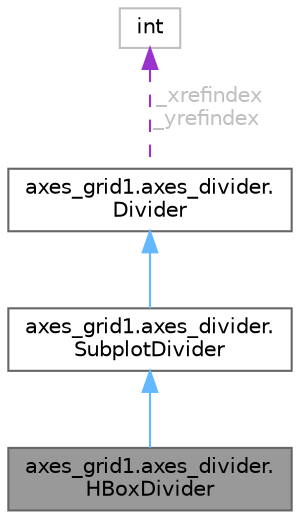 digraph "axes_grid1.axes_divider.HBoxDivider"
{
 // LATEX_PDF_SIZE
  bgcolor="transparent";
  edge [fontname=Helvetica,fontsize=10,labelfontname=Helvetica,labelfontsize=10];
  node [fontname=Helvetica,fontsize=10,shape=box,height=0.2,width=0.4];
  Node1 [id="Node000001",label="axes_grid1.axes_divider.\lHBoxDivider",height=0.2,width=0.4,color="gray40", fillcolor="grey60", style="filled", fontcolor="black",tooltip=" "];
  Node2 -> Node1 [id="edge1_Node000001_Node000002",dir="back",color="steelblue1",style="solid",tooltip=" "];
  Node2 [id="Node000002",label="axes_grid1.axes_divider.\lSubplotDivider",height=0.2,width=0.4,color="gray40", fillcolor="white", style="filled",URL="$d3/dd5/classaxes__grid1_1_1axes__divider_1_1SubplotDivider.html",tooltip=" "];
  Node3 -> Node2 [id="edge2_Node000002_Node000003",dir="back",color="steelblue1",style="solid",tooltip=" "];
  Node3 [id="Node000003",label="axes_grid1.axes_divider.\lDivider",height=0.2,width=0.4,color="gray40", fillcolor="white", style="filled",URL="$d0/d9e/classaxes__grid1_1_1axes__divider_1_1Divider.html",tooltip=" "];
  Node4 -> Node3 [id="edge3_Node000003_Node000004",dir="back",color="darkorchid3",style="dashed",tooltip=" ",label=" _xrefindex\n_yrefindex",fontcolor="grey" ];
  Node4 [id="Node000004",label="int",height=0.2,width=0.4,color="grey75", fillcolor="white", style="filled",tooltip=" "];
}
